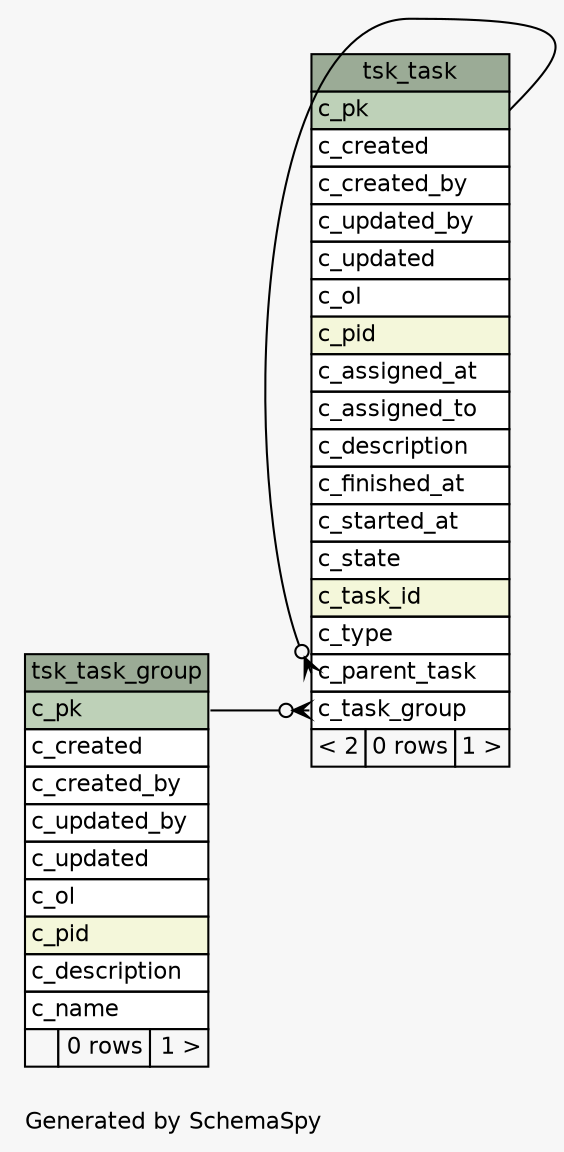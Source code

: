 // dot 2.43.0 on Linux 6.5.0-1025-azure
// SchemaSpy rev Unknown
digraph "largeRelationshipsDiagram" {
  graph [
    rankdir="RL"
    bgcolor="#f7f7f7"
    label="\nGenerated by SchemaSpy"
    labeljust="l"
    nodesep="0.18"
    ranksep="0.46"
    fontname="Helvetica"
    fontsize="11"
  ];
  node [
    fontname="Helvetica"
    fontsize="11"
    shape="plaintext"
  ];
  edge [
    arrowsize="0.8"
  ];
  "tsk_task" [
    label=<
    <TABLE BORDER="0" CELLBORDER="1" CELLSPACING="0" BGCOLOR="#ffffff">
      <TR><TD COLSPAN="3" BGCOLOR="#9bab96" ALIGN="CENTER">tsk_task</TD></TR>
      <TR><TD PORT="c_pk" COLSPAN="3" BGCOLOR="#bed1b8" ALIGN="LEFT">c_pk</TD></TR>
      <TR><TD PORT="c_created" COLSPAN="3" ALIGN="LEFT">c_created</TD></TR>
      <TR><TD PORT="c_created_by" COLSPAN="3" ALIGN="LEFT">c_created_by</TD></TR>
      <TR><TD PORT="c_updated_by" COLSPAN="3" ALIGN="LEFT">c_updated_by</TD></TR>
      <TR><TD PORT="c_updated" COLSPAN="3" ALIGN="LEFT">c_updated</TD></TR>
      <TR><TD PORT="c_ol" COLSPAN="3" ALIGN="LEFT">c_ol</TD></TR>
      <TR><TD PORT="c_pid" COLSPAN="3" BGCOLOR="#f4f7da" ALIGN="LEFT">c_pid</TD></TR>
      <TR><TD PORT="c_assigned_at" COLSPAN="3" ALIGN="LEFT">c_assigned_at</TD></TR>
      <TR><TD PORT="c_assigned_to" COLSPAN="3" ALIGN="LEFT">c_assigned_to</TD></TR>
      <TR><TD PORT="c_description" COLSPAN="3" ALIGN="LEFT">c_description</TD></TR>
      <TR><TD PORT="c_finished_at" COLSPAN="3" ALIGN="LEFT">c_finished_at</TD></TR>
      <TR><TD PORT="c_started_at" COLSPAN="3" ALIGN="LEFT">c_started_at</TD></TR>
      <TR><TD PORT="c_state" COLSPAN="3" ALIGN="LEFT">c_state</TD></TR>
      <TR><TD PORT="c_task_id" COLSPAN="3" BGCOLOR="#f4f7da" ALIGN="LEFT">c_task_id</TD></TR>
      <TR><TD PORT="c_type" COLSPAN="3" ALIGN="LEFT">c_type</TD></TR>
      <TR><TD PORT="c_parent_task" COLSPAN="3" ALIGN="LEFT">c_parent_task</TD></TR>
      <TR><TD PORT="c_task_group" COLSPAN="3" ALIGN="LEFT">c_task_group</TD></TR>
      <TR><TD ALIGN="LEFT" BGCOLOR="#f7f7f7">&lt; 2</TD><TD ALIGN="RIGHT" BGCOLOR="#f7f7f7">0 rows</TD><TD ALIGN="RIGHT" BGCOLOR="#f7f7f7">1 &gt;</TD></TR>
    </TABLE>>
    URL="tables/tsk_task.html"
    tooltip="tsk_task"
  ];
  "tsk_task_group" [
    label=<
    <TABLE BORDER="0" CELLBORDER="1" CELLSPACING="0" BGCOLOR="#ffffff">
      <TR><TD COLSPAN="3" BGCOLOR="#9bab96" ALIGN="CENTER">tsk_task_group</TD></TR>
      <TR><TD PORT="c_pk" COLSPAN="3" BGCOLOR="#bed1b8" ALIGN="LEFT">c_pk</TD></TR>
      <TR><TD PORT="c_created" COLSPAN="3" ALIGN="LEFT">c_created</TD></TR>
      <TR><TD PORT="c_created_by" COLSPAN="3" ALIGN="LEFT">c_created_by</TD></TR>
      <TR><TD PORT="c_updated_by" COLSPAN="3" ALIGN="LEFT">c_updated_by</TD></TR>
      <TR><TD PORT="c_updated" COLSPAN="3" ALIGN="LEFT">c_updated</TD></TR>
      <TR><TD PORT="c_ol" COLSPAN="3" ALIGN="LEFT">c_ol</TD></TR>
      <TR><TD PORT="c_pid" COLSPAN="3" BGCOLOR="#f4f7da" ALIGN="LEFT">c_pid</TD></TR>
      <TR><TD PORT="c_description" COLSPAN="3" ALIGN="LEFT">c_description</TD></TR>
      <TR><TD PORT="c_name" COLSPAN="3" ALIGN="LEFT">c_name</TD></TR>
      <TR><TD ALIGN="LEFT" BGCOLOR="#f7f7f7">  </TD><TD ALIGN="RIGHT" BGCOLOR="#f7f7f7">0 rows</TD><TD ALIGN="RIGHT" BGCOLOR="#f7f7f7">1 &gt;</TD></TR>
    </TABLE>>
    URL="tables/tsk_task_group.html"
    tooltip="tsk_task_group"
  ];
  "tsk_task":"c_parent_task":w -> "tsk_task":"c_pk":e [arrowhead=none dir=back arrowtail=crowodot];
  "tsk_task":"c_task_group":w -> "tsk_task_group":"c_pk":e [arrowhead=none dir=back arrowtail=crowodot];
}
